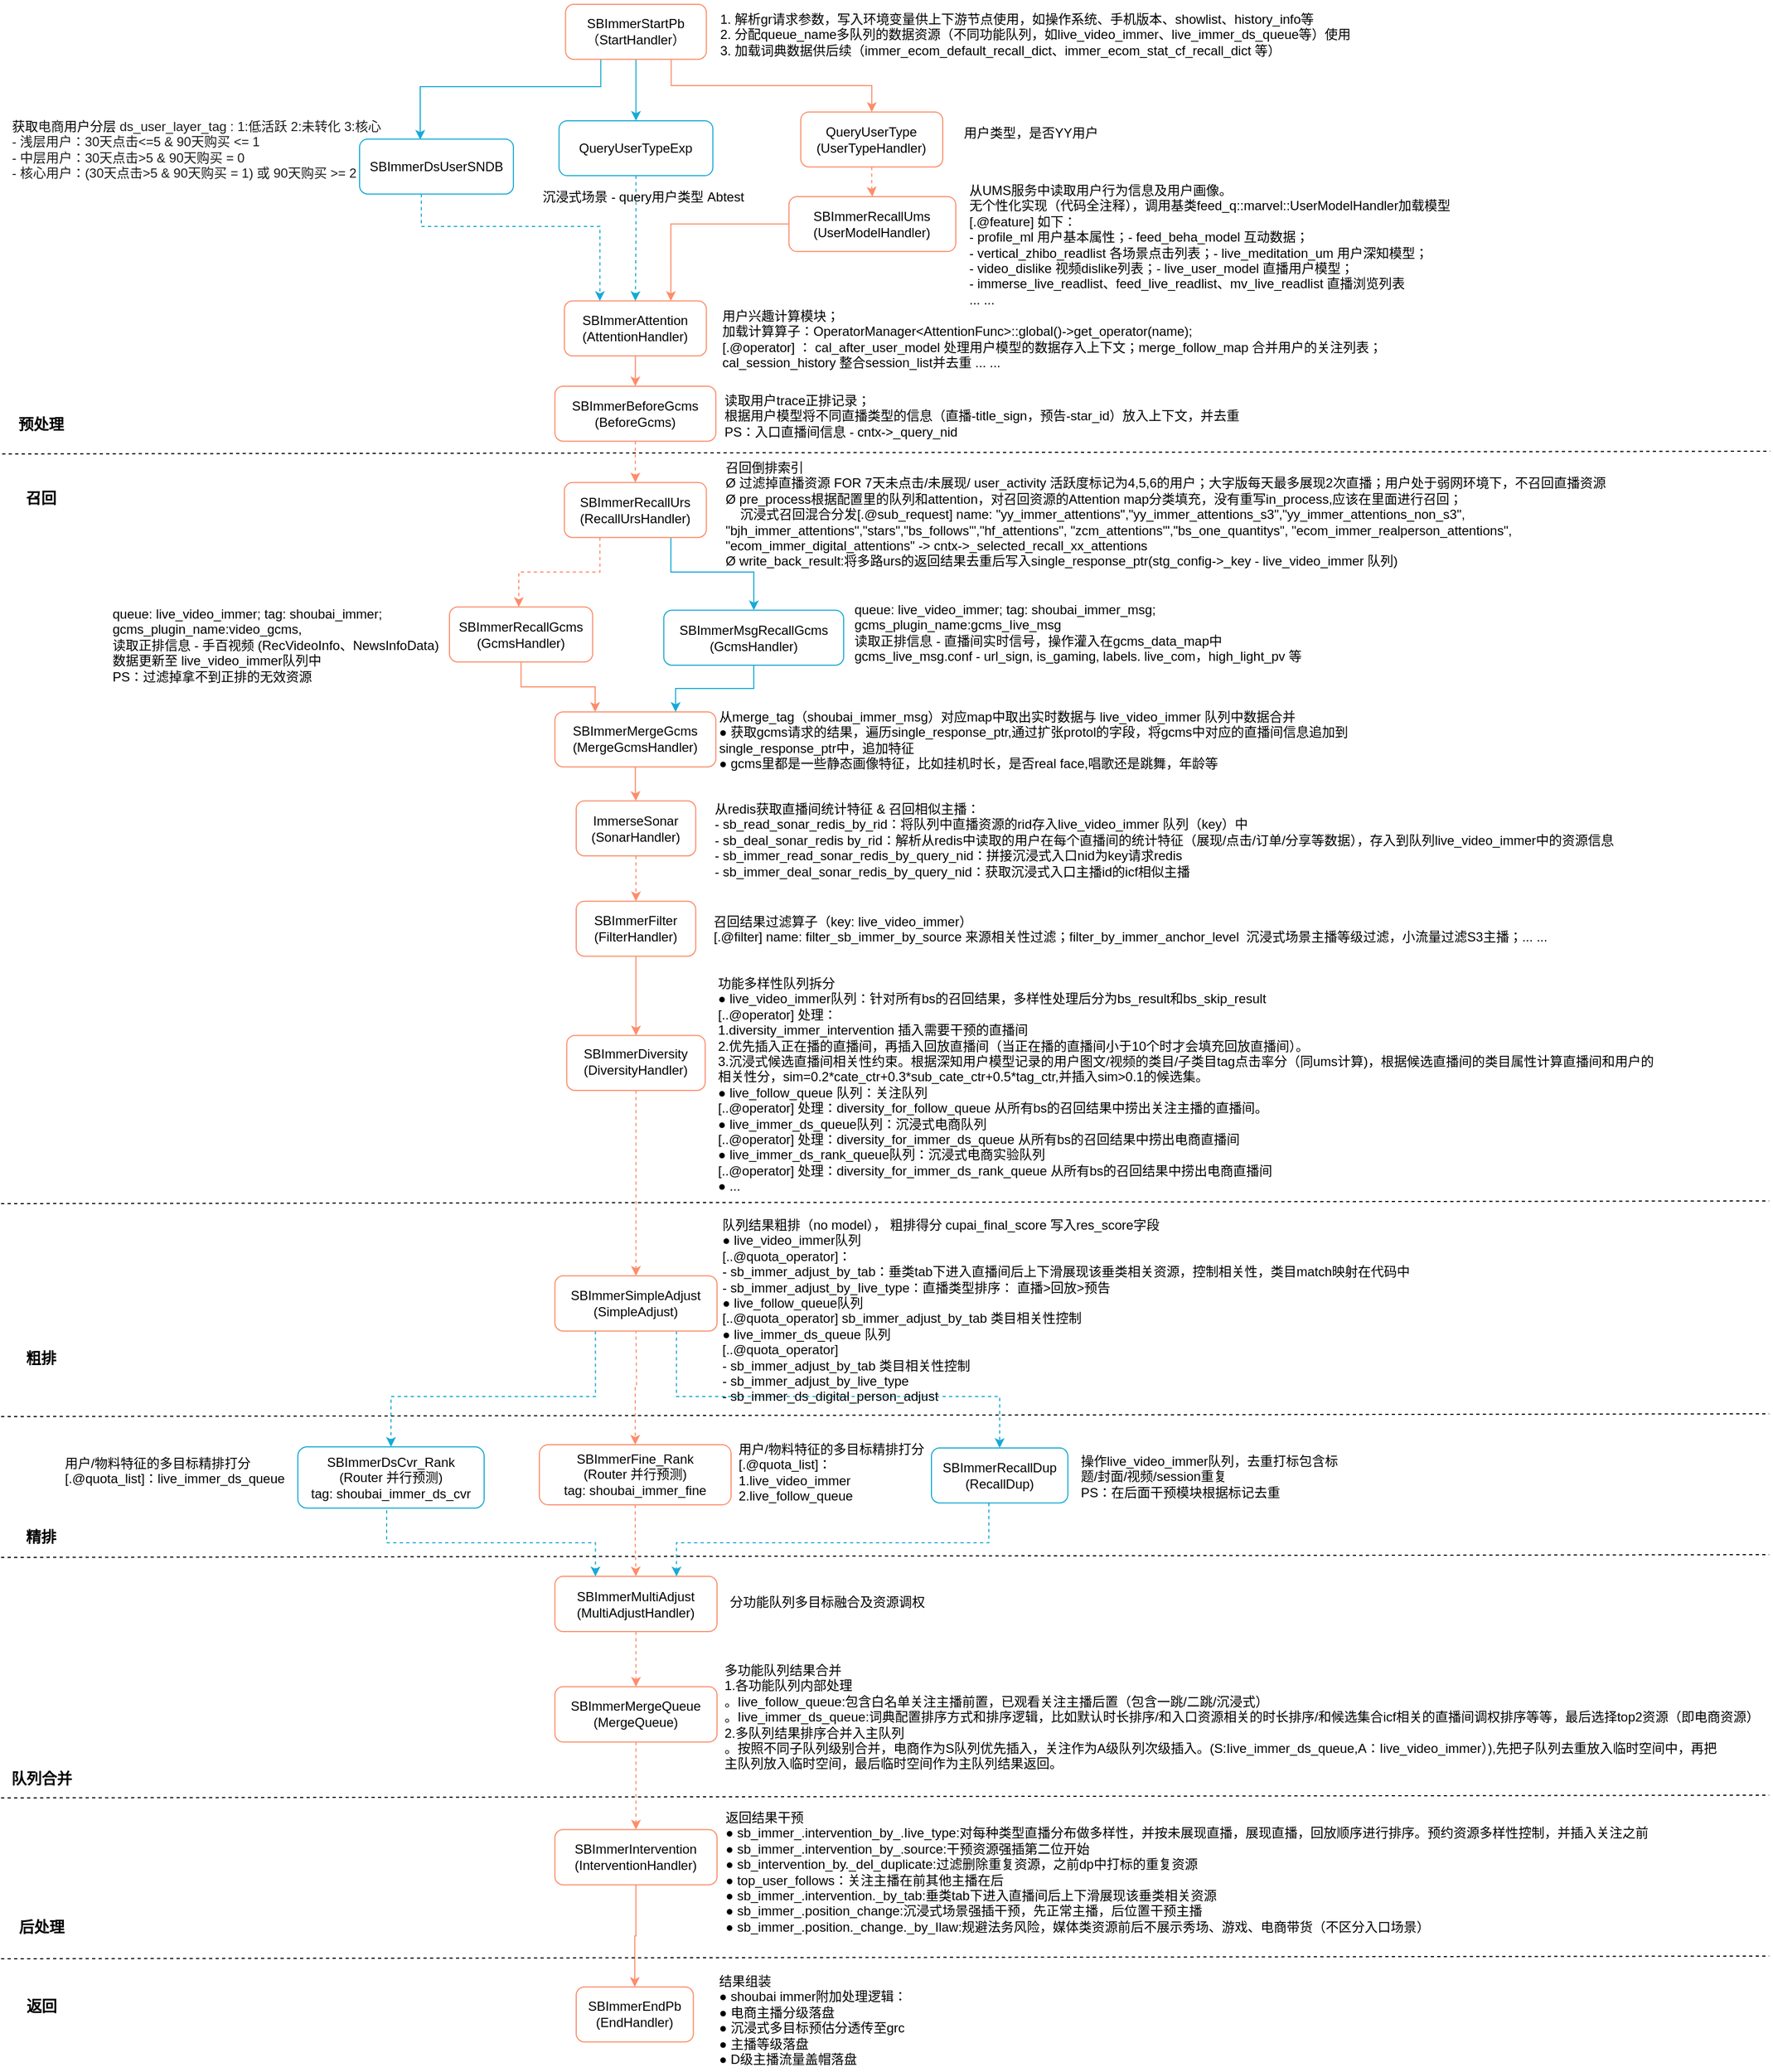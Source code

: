 <mxfile version="24.3.0" type="github">
  <diagram name="第 1 页" id="BZP7j4EBE2frMY6dUary">
    <mxGraphModel dx="1709" dy="2452" grid="1" gridSize="10" guides="1" tooltips="1" connect="1" arrows="1" fold="1" page="1" pageScale="1" pageWidth="827" pageHeight="1169" math="0" shadow="0">
      <root>
        <mxCell id="0" />
        <mxCell id="1" parent="0" />
        <mxCell id="S-GF0X4kSmyvK1DAIHs_-2" value="" style="endArrow=none;dashed=1;html=1;rounded=0;entryX=0.983;entryY=-0.01;entryDx=0;entryDy=0;entryPerimeter=0;" parent="1" edge="1">
          <mxGeometry width="50" height="50" relative="1" as="geometry">
            <mxPoint x="-826" y="-540" as="sourcePoint" />
            <mxPoint x="806.357" y="-542.5" as="targetPoint" />
          </mxGeometry>
        </mxCell>
        <mxCell id="CTMLsmFPayaTSugQ_vrA-52" value="1. 解析gr请求参数，写入环境变量供上下游节点使用，如操作系统、手机版本、showlist、history_info等&#xa;2. 分配queue_name多队列的数据资源（不同功能队列，如live_video_immer、live_immer_ds_queue等）使用&#xa;3. 加载词典数据供后续（immer_ecom_default_recall_dict、immer_ecom_stat_cf_recall_dict 等）" style="text;whiteSpace=wrap;verticalAlign=middle;" parent="1" vertex="1">
          <mxGeometry x="-165" y="-959" width="675" height="64" as="geometry" />
        </mxCell>
        <mxCell id="CTMLsmFPayaTSugQ_vrA-54" value="用户类型，是否YY用户" style="text;whiteSpace=wrap;" parent="1" vertex="1">
          <mxGeometry x="60" y="-850.28" width="160" height="40" as="geometry" />
        </mxCell>
        <mxCell id="CTMLsmFPayaTSugQ_vrA-55" value="从UMS服务中读取用户行为信息及用户画像。&#xa;无个性化实现（代码全注释），调用基类feed_q::marvel::UserModelHandler加载模型&#xa;[.@feature] 如下：&#xa;- profile_ml 用户基本属性；- feed_beha_model 互动数据；&#xa;- vertical_zhibo_readlist 各场景点击列表；- live_meditation_um 用户深知模型；&#xa;- video_dislike 视频dislike列表；- live_user_model 直播用户模型；&#xa;- immerse_live_readlist、feed_live_readlist、mv_live_readlist 直播浏览列表&#xa;... ..." style="text;whiteSpace=wrap;" parent="1" vertex="1">
          <mxGeometry x="65" y="-796.83" width="462" height="70" as="geometry" />
        </mxCell>
        <mxCell id="CTMLsmFPayaTSugQ_vrA-57" value="用户兴趣计算模块；&#xa;加载计算算子：OperatorManager&lt;AttentionFunc&gt;::global()-&gt;get_operator(name);&#xa;[.@operator] ： cal_after_user_model 处理用户模型的数据存入上下文；merge_follow_map 合并用户的关注列表； &#xa;cal_session_history 整合session_list并去重 ... ...&#xa;" style="text;whiteSpace=wrap;" parent="1" vertex="1">
          <mxGeometry x="-163" y="-681.21" width="671" height="40" as="geometry" />
        </mxCell>
        <mxCell id="CTMLsmFPayaTSugQ_vrA-58" value="读取用户trace正排记录；&#xa;根据用户模型将不同直播类型的信息（直播-title_sign，预告-star_id）放入上下文，并去重&#xa;PS：入口直播间信息 - cntx-&gt;_query_nid" style="text;whiteSpace=wrap;" parent="1" vertex="1">
          <mxGeometry x="-161" y="-603" width="531" height="40" as="geometry" />
        </mxCell>
        <mxCell id="CTMLsmFPayaTSugQ_vrA-59" value="召回倒排索引&#xa;Ø 过滤掉直播资源 FOR 7天未点击/未展现/ user_activity 活跃度标记为4,5,6的用户；大字版每天最多展现2次直播；用户处于弱网环境下，不召回直播资源&#xa;Ø pre_process根据配置里的队列和attention，对召回资源的Attention map分类填充，没有重写in_process,应该在里面进行召回；&#xa;    沉浸式召回混合分发[.@sub_request] name: &quot;yy_immer_attentions&quot;,&quot;yy_immer_attentions_s3&quot;,&quot;yy_immer_attentions_non_s3&quot;,&#xa;&quot;bjh_immer_attentions&quot;,&quot;stars&quot;,&quot;bs_follows&#39;&quot;,&quot;hf_attentions&quot;, &quot;zcm_attentions&#39;&quot;,&quot;bs_one_quantitys&quot;, &quot;ecom_immer_realperson_attentions&quot;, &#xa;&quot;ecom_immer_digital_attentions&quot; -&gt; cntx-&gt;_selected_recall_xx_attentions&#xa;Ø write_back_result:将多路urs的返回结果去重后写入single_response_ptr(stg_config-&gt;_key - live_video_immer 队列)" style="text;whiteSpace=wrap;" parent="1" vertex="1">
          <mxGeometry x="-160" y="-541" width="830" height="150" as="geometry" />
        </mxCell>
        <mxCell id="CTMLsmFPayaTSugQ_vrA-6" style="edgeStyle=orthogonalEdgeStyle;rounded=0;orthogonalLoop=1;jettySize=auto;html=1;exitX=0.75;exitY=1;exitDx=0;exitDy=0;entryX=0.5;entryY=0;entryDx=0;entryDy=0;strokeColor=#FC8D6A;endArrow=classic;endFill=1;" parent="1" source="CTMLsmFPayaTSugQ_vrA-2" target="CTMLsmFPayaTSugQ_vrA-3" edge="1">
          <mxGeometry relative="1" as="geometry" />
        </mxCell>
        <mxCell id="1q_19juKDQYcNWKgW3-u-2" style="edgeStyle=orthogonalEdgeStyle;rounded=0;orthogonalLoop=1;jettySize=auto;html=1;exitX=0.25;exitY=1;exitDx=0;exitDy=0;strokeColor=#17AAD5;" parent="1" source="CTMLsmFPayaTSugQ_vrA-2" edge="1">
          <mxGeometry relative="1" as="geometry">
            <mxPoint x="-440" y="-830" as="targetPoint" />
            <Array as="points">
              <mxPoint x="-273" y="-879" />
              <mxPoint x="-440" y="-879" />
              <mxPoint x="-440" y="-831" />
            </Array>
          </mxGeometry>
        </mxCell>
        <mxCell id="1q_19juKDQYcNWKgW3-u-3" style="edgeStyle=orthogonalEdgeStyle;rounded=0;orthogonalLoop=1;jettySize=auto;html=1;strokeColor=#17AAD5;" parent="1" source="CTMLsmFPayaTSugQ_vrA-2" target="CTMLsmFPayaTSugQ_vrA-22" edge="1">
          <mxGeometry relative="1" as="geometry" />
        </mxCell>
        <mxCell id="CTMLsmFPayaTSugQ_vrA-2" value="&lt;font style=&quot;font-size: 12px;&quot;&gt;SBImmerStartPb&lt;/font&gt;&lt;div style=&quot;&quot;&gt;&lt;font style=&quot;font-size: 12px;&quot;&gt;（StartHandler）&lt;/font&gt;&lt;br&gt;&lt;/div&gt;" style="rounded=1;whiteSpace=wrap;html=1;strokeColor=#FC8D6A;" parent="1" vertex="1">
          <mxGeometry x="-305.822" y="-955" width="130.014" height="50.723" as="geometry" />
        </mxCell>
        <mxCell id="CTMLsmFPayaTSugQ_vrA-27" value="" style="edgeStyle=orthogonalEdgeStyle;rounded=0;orthogonalLoop=1;jettySize=auto;html=1;dashed=1;endArrow=classic;endFill=1;strokeColor=#FC8D6A;" parent="1" source="CTMLsmFPayaTSugQ_vrA-3" target="CTMLsmFPayaTSugQ_vrA-4" edge="1">
          <mxGeometry relative="1" as="geometry" />
        </mxCell>
        <mxCell id="CTMLsmFPayaTSugQ_vrA-3" value="QueryUserType&lt;div&gt;(UserTypeHandler)&lt;br&gt;&lt;/div&gt;" style="rounded=1;whiteSpace=wrap;html=1;strokeColor=#FC8D6A;" parent="1" vertex="1">
          <mxGeometry x="-88.659" y="-855.646" width="131.106" height="50.723" as="geometry" />
        </mxCell>
        <mxCell id="CTMLsmFPayaTSugQ_vrA-28" style="edgeStyle=orthogonalEdgeStyle;rounded=0;orthogonalLoop=1;jettySize=auto;html=1;entryX=0.75;entryY=0;entryDx=0;entryDy=0;endArrow=classic;endFill=1;strokeColor=#FC8D6A;" parent="1" source="CTMLsmFPayaTSugQ_vrA-4" target="CTMLsmFPayaTSugQ_vrA-7" edge="1">
          <mxGeometry relative="1" as="geometry" />
        </mxCell>
        <mxCell id="CTMLsmFPayaTSugQ_vrA-4" value="SBImmerRecallUms&lt;div&gt;(UserModelHandler)&lt;br&gt;&lt;/div&gt;" style="rounded=1;whiteSpace=wrap;html=1;strokeColor=#FC8D6A;" parent="1" vertex="1">
          <mxGeometry x="-99.585" y="-777.557" width="154.05" height="50.723" as="geometry" />
        </mxCell>
        <mxCell id="CTMLsmFPayaTSugQ_vrA-30" value="" style="edgeStyle=orthogonalEdgeStyle;rounded=0;orthogonalLoop=1;jettySize=auto;html=1;strokeColor=#FC8D6A;" parent="1" source="CTMLsmFPayaTSugQ_vrA-7" target="CTMLsmFPayaTSugQ_vrA-8" edge="1">
          <mxGeometry relative="1" as="geometry" />
        </mxCell>
        <mxCell id="CTMLsmFPayaTSugQ_vrA-7" value="SBImmerAttention&lt;div&gt;(AttentionHandler)&lt;br&gt;&lt;/div&gt;" style="rounded=1;whiteSpace=wrap;html=1;strokeColor=#FC8D6A;" parent="1" vertex="1">
          <mxGeometry x="-306.914" y="-681.214" width="131.106" height="50.723" as="geometry" />
        </mxCell>
        <mxCell id="CTMLsmFPayaTSugQ_vrA-31" style="edgeStyle=orthogonalEdgeStyle;rounded=0;orthogonalLoop=1;jettySize=auto;html=1;entryX=0.5;entryY=0;entryDx=0;entryDy=0;strokeColor=#FC8D6A;dashed=1;" parent="1" source="CTMLsmFPayaTSugQ_vrA-8" target="CTMLsmFPayaTSugQ_vrA-9" edge="1">
          <mxGeometry relative="1" as="geometry" />
        </mxCell>
        <mxCell id="CTMLsmFPayaTSugQ_vrA-8" value="SBImmerBeforeGcms&lt;div&gt;(BeforeGcms)&lt;br&gt;&lt;/div&gt;" style="rounded=1;whiteSpace=wrap;html=1;strokeColor=#FC8D6A;" parent="1" vertex="1">
          <mxGeometry x="-315.655" y="-602.483" width="148.587" height="50.723" as="geometry" />
        </mxCell>
        <mxCell id="CTMLsmFPayaTSugQ_vrA-32" style="edgeStyle=orthogonalEdgeStyle;rounded=0;orthogonalLoop=1;jettySize=auto;html=1;exitX=0.25;exitY=1;exitDx=0;exitDy=0;strokeColor=#FC8D6A;dashed=1;" parent="1" source="CTMLsmFPayaTSugQ_vrA-9" target="CTMLsmFPayaTSugQ_vrA-10" edge="1">
          <mxGeometry relative="1" as="geometry">
            <Array as="points">
              <mxPoint x="-274" y="-431" />
              <mxPoint x="-349" y="-431" />
            </Array>
          </mxGeometry>
        </mxCell>
        <mxCell id="CTMLsmFPayaTSugQ_vrA-33" style="edgeStyle=orthogonalEdgeStyle;rounded=0;orthogonalLoop=1;jettySize=auto;html=1;exitX=0.75;exitY=1;exitDx=0;exitDy=0;strokeColor=#17AAD5;" parent="1" source="CTMLsmFPayaTSugQ_vrA-9" target="CTMLsmFPayaTSugQ_vrA-23" edge="1">
          <mxGeometry relative="1" as="geometry">
            <Array as="points">
              <mxPoint x="-209" y="-431" />
              <mxPoint x="-132" y="-431" />
            </Array>
          </mxGeometry>
        </mxCell>
        <mxCell id="CTMLsmFPayaTSugQ_vrA-34" style="edgeStyle=orthogonalEdgeStyle;rounded=0;orthogonalLoop=1;jettySize=auto;html=1;entryX=0.25;entryY=0;entryDx=0;entryDy=0;strokeColor=#FC8D6A;" parent="1" source="CTMLsmFPayaTSugQ_vrA-10" target="CTMLsmFPayaTSugQ_vrA-11" edge="1">
          <mxGeometry relative="1" as="geometry" />
        </mxCell>
        <mxCell id="CTMLsmFPayaTSugQ_vrA-9" value="SBImmerRecallUrs&lt;div&gt;(RecallUrsHandler)&lt;br&gt;&lt;/div&gt;" style="rounded=1;whiteSpace=wrap;html=1;strokeColor=#FC8D6A;" parent="1" vertex="1">
          <mxGeometry x="-306.914" y="-513.649" width="131.106" height="50.723" as="geometry" />
        </mxCell>
        <mxCell id="CTMLsmFPayaTSugQ_vrA-10" value="SBImmerRecallGcms&lt;div&gt;(GcmsHandler)&lt;br&gt;&lt;/div&gt;" style="rounded=1;whiteSpace=wrap;html=1;strokeColor=#FC8D6A;" parent="1" vertex="1">
          <mxGeometry x="-413.003" y="-398.755" width="132.199" height="50.723" as="geometry" />
        </mxCell>
        <mxCell id="CTMLsmFPayaTSugQ_vrA-36" value="" style="edgeStyle=orthogonalEdgeStyle;rounded=0;orthogonalLoop=1;jettySize=auto;html=1;strokeColor=#FC8D6A;" parent="1" source="CTMLsmFPayaTSugQ_vrA-11" target="CTMLsmFPayaTSugQ_vrA-12" edge="1">
          <mxGeometry relative="1" as="geometry" />
        </mxCell>
        <mxCell id="CTMLsmFPayaTSugQ_vrA-11" value="SBImmerMergeGcms&lt;div&gt;(MergeGcmsHandler)&lt;br&gt;&lt;/div&gt;" style="rounded=1;whiteSpace=wrap;html=1;strokeColor=#FC8D6A;" parent="1" vertex="1">
          <mxGeometry x="-315.655" y="-301.881" width="148.587" height="50.723" as="geometry" />
        </mxCell>
        <mxCell id="CTMLsmFPayaTSugQ_vrA-38" value="" style="edgeStyle=orthogonalEdgeStyle;rounded=0;orthogonalLoop=1;jettySize=auto;html=1;strokeColor=#FC8D6A;dashed=1;" parent="1" source="CTMLsmFPayaTSugQ_vrA-12" target="CTMLsmFPayaTSugQ_vrA-13" edge="1">
          <mxGeometry relative="1" as="geometry" />
        </mxCell>
        <mxCell id="CTMLsmFPayaTSugQ_vrA-12" value="ImmerseSonar&lt;div&gt;(SonarHandler)&lt;/div&gt;" style="rounded=1;whiteSpace=wrap;html=1;strokeColor=#FC8D6A;" parent="1" vertex="1">
          <mxGeometry x="-295.989" y="-219.71" width="110.348" height="50.723" as="geometry" />
        </mxCell>
        <mxCell id="CTMLsmFPayaTSugQ_vrA-39" style="edgeStyle=orthogonalEdgeStyle;rounded=0;orthogonalLoop=1;jettySize=auto;html=1;strokeColor=#FC8D6A;" parent="1" source="CTMLsmFPayaTSugQ_vrA-13" target="CTMLsmFPayaTSugQ_vrA-14" edge="1">
          <mxGeometry relative="1" as="geometry" />
        </mxCell>
        <mxCell id="CTMLsmFPayaTSugQ_vrA-13" value="SBImmerFilter&lt;div&gt;(FilterHandler)&lt;br&gt;&lt;/div&gt;" style="rounded=1;whiteSpace=wrap;html=1;strokeColor=#FC8D6A;" parent="1" vertex="1">
          <mxGeometry x="-295.989" y="-127.153" width="110.348" height="50.723" as="geometry" />
        </mxCell>
        <mxCell id="CTMLsmFPayaTSugQ_vrA-40" value="" style="edgeStyle=orthogonalEdgeStyle;rounded=0;orthogonalLoop=1;jettySize=auto;html=1;strokeColor=#FC8D6A;dashed=1;" parent="1" source="CTMLsmFPayaTSugQ_vrA-14" target="CTMLsmFPayaTSugQ_vrA-15" edge="1">
          <mxGeometry relative="1" as="geometry" />
        </mxCell>
        <mxCell id="CTMLsmFPayaTSugQ_vrA-14" value="SBImmerDiversity&lt;div style=&quot;line-height: 140%;&quot;&gt;(DiversityHandler)&lt;br&gt;&lt;/div&gt;" style="rounded=1;whiteSpace=wrap;html=1;strokeColor=#FC8D6A;" parent="1" vertex="1">
          <mxGeometry x="-304.729" y="-3.278" width="127.828" height="50.723" as="geometry" />
        </mxCell>
        <mxCell id="CTMLsmFPayaTSugQ_vrA-41" style="edgeStyle=orthogonalEdgeStyle;rounded=0;orthogonalLoop=1;jettySize=auto;html=1;entryX=0.5;entryY=0;entryDx=0;entryDy=0;strokeColor=#FC8D6A;dashed=1;" parent="1" target="CTMLsmFPayaTSugQ_vrA-16" edge="1">
          <mxGeometry relative="1" as="geometry">
            <mxPoint x="-240.842" y="262.635" as="sourcePoint" />
          </mxGeometry>
        </mxCell>
        <mxCell id="CTMLsmFPayaTSugQ_vrA-47" style="edgeStyle=orthogonalEdgeStyle;rounded=0;orthogonalLoop=1;jettySize=auto;html=1;exitX=0.25;exitY=1;exitDx=0;exitDy=0;strokeColor=#17AAD5;dashed=1;entryX=0.5;entryY=0;entryDx=0;entryDy=0;" parent="1" source="CTMLsmFPayaTSugQ_vrA-15" target="CTMLsmFPayaTSugQ_vrA-24" edge="1">
          <mxGeometry relative="1" as="geometry">
            <mxPoint x="-421" y="359" as="targetPoint" />
            <Array as="points">
              <mxPoint x="-278" y="330" />
              <mxPoint x="-467" y="330" />
            </Array>
          </mxGeometry>
        </mxCell>
        <mxCell id="CTMLsmFPayaTSugQ_vrA-43" style="edgeStyle=orthogonalEdgeStyle;rounded=0;orthogonalLoop=1;jettySize=auto;html=1;dashed=1;strokeColor=#FC8D6A;" parent="1" source="CTMLsmFPayaTSugQ_vrA-16" target="CTMLsmFPayaTSugQ_vrA-17" edge="1">
          <mxGeometry relative="1" as="geometry" />
        </mxCell>
        <mxCell id="CTMLsmFPayaTSugQ_vrA-48" style="edgeStyle=orthogonalEdgeStyle;rounded=0;orthogonalLoop=1;jettySize=auto;html=1;exitX=0.75;exitY=1;exitDx=0;exitDy=0;strokeColor=#17AAD5;dashed=1;entryX=0.5;entryY=0;entryDx=0;entryDy=0;" parent="1" source="CTMLsmFPayaTSugQ_vrA-15" target="CTMLsmFPayaTSugQ_vrA-25" edge="1">
          <mxGeometry relative="1" as="geometry">
            <Array as="points">
              <mxPoint x="-203" y="330" />
              <mxPoint x="95" y="330" />
            </Array>
          </mxGeometry>
        </mxCell>
        <mxCell id="CTMLsmFPayaTSugQ_vrA-16" value="SBImmerFine_Rank&lt;div&gt;(Router 并行预测)&lt;br&gt;&lt;/div&gt;&lt;div&gt;tag:&amp;nbsp;shoubai_immer_fine&lt;/div&gt;" style="rounded=1;whiteSpace=wrap;html=1;strokeColor=#FC8D6A;" parent="1" vertex="1">
          <mxGeometry x="-330" y="374.49" width="177" height="55.51" as="geometry" />
        </mxCell>
        <mxCell id="CTMLsmFPayaTSugQ_vrA-44" style="edgeStyle=orthogonalEdgeStyle;rounded=0;orthogonalLoop=1;jettySize=auto;html=1;strokeColor=#FC8D6A;dashed=1;" parent="1" source="CTMLsmFPayaTSugQ_vrA-17" target="CTMLsmFPayaTSugQ_vrA-18" edge="1">
          <mxGeometry relative="1" as="geometry" />
        </mxCell>
        <mxCell id="CTMLsmFPayaTSugQ_vrA-15" value="SBImmerSimpleAdjust&lt;div&gt;(SimpleAdjust)&lt;br&gt;&lt;/div&gt;" style="rounded=1;whiteSpace=wrap;html=1;strokeColor=#FC8D6A;" parent="1" vertex="1">
          <mxGeometry x="-315.655" y="218.616" width="149.679" height="51.019" as="geometry" />
        </mxCell>
        <mxCell id="CTMLsmFPayaTSugQ_vrA-17" value="SBImmerMultiAdjust&lt;div&gt;(MultiAdjustHandler)&lt;br&gt;&lt;/div&gt;" style="rounded=1;whiteSpace=wrap;html=1;strokeColor=#FC8D6A;" parent="1" vertex="1">
          <mxGeometry x="-315.655" y="496.005" width="149.679" height="51.019" as="geometry" />
        </mxCell>
        <mxCell id="CTMLsmFPayaTSugQ_vrA-45" style="edgeStyle=orthogonalEdgeStyle;rounded=0;orthogonalLoop=1;jettySize=auto;html=1;entryX=0.5;entryY=0;entryDx=0;entryDy=0;dashed=1;strokeColor=#FC8D6A;" parent="1" source="CTMLsmFPayaTSugQ_vrA-18" target="CTMLsmFPayaTSugQ_vrA-19" edge="1">
          <mxGeometry relative="1" as="geometry" />
        </mxCell>
        <mxCell id="CTMLsmFPayaTSugQ_vrA-18" value="SBImmerMergeQueue&lt;div&gt;(MergeQueue)&lt;br&gt;&lt;/div&gt;" style="rounded=1;whiteSpace=wrap;html=1;strokeColor=#FC8D6A;" parent="1" vertex="1">
          <mxGeometry x="-315.655" y="597.879" width="149.679" height="51.019" as="geometry" />
        </mxCell>
        <mxCell id="CTMLsmFPayaTSugQ_vrA-46" style="edgeStyle=orthogonalEdgeStyle;rounded=0;orthogonalLoop=1;jettySize=auto;html=1;entryX=0.5;entryY=0;entryDx=0;entryDy=0;strokeColor=#FC8D6A;" parent="1" source="CTMLsmFPayaTSugQ_vrA-19" target="CTMLsmFPayaTSugQ_vrA-20" edge="1">
          <mxGeometry relative="1" as="geometry" />
        </mxCell>
        <mxCell id="CTMLsmFPayaTSugQ_vrA-19" value="SBImmerIntervention&lt;div&gt;(InterventionHandler)&lt;br&gt;&lt;/div&gt;" style="rounded=1;whiteSpace=wrap;html=1;strokeColor=#FC8D6A;" parent="1" vertex="1">
          <mxGeometry x="-315.655" y="729.753" width="149.679" height="51.019" as="geometry" />
        </mxCell>
        <mxCell id="CTMLsmFPayaTSugQ_vrA-20" value="SBImmerEndPb&lt;div&gt;(EndHandler)&lt;br&gt;&lt;/div&gt;" style="rounded=1;whiteSpace=wrap;html=1;strokeColor=#FC8D6A;" parent="1" vertex="1">
          <mxGeometry x="-295.986" y="874.997" width="108.163" height="50.723" as="geometry" />
        </mxCell>
        <mxCell id="CTMLsmFPayaTSugQ_vrA-29" style="edgeStyle=orthogonalEdgeStyle;rounded=0;orthogonalLoop=1;jettySize=auto;html=1;entryX=0.5;entryY=0;entryDx=0;entryDy=0;dashed=1;strokeColor=#17AAD5;" parent="1" source="CTMLsmFPayaTSugQ_vrA-22" target="CTMLsmFPayaTSugQ_vrA-7" edge="1">
          <mxGeometry relative="1" as="geometry" />
        </mxCell>
        <mxCell id="CTMLsmFPayaTSugQ_vrA-22" value="QueryUserTypeExp" style="rounded=1;whiteSpace=wrap;html=1;strokeColor=#17AAD5;" parent="1" vertex="1">
          <mxGeometry x="-311.83" y="-847.557" width="142.032" height="50.723" as="geometry" />
        </mxCell>
        <mxCell id="CTMLsmFPayaTSugQ_vrA-37" style="edgeStyle=orthogonalEdgeStyle;rounded=0;orthogonalLoop=1;jettySize=auto;html=1;entryX=0.75;entryY=0;entryDx=0;entryDy=0;strokeColor=#17AAD5;" parent="1" source="CTMLsmFPayaTSugQ_vrA-23" target="CTMLsmFPayaTSugQ_vrA-11" edge="1">
          <mxGeometry relative="1" as="geometry" />
        </mxCell>
        <mxCell id="CTMLsmFPayaTSugQ_vrA-23" value="SBImmerMsgRecallGcms&lt;div&gt;(GcmsHandler)&lt;br&gt;&lt;/div&gt;" style="rounded=1;whiteSpace=wrap;html=1;strokeColor=#17AAD5;" parent="1" vertex="1">
          <mxGeometry x="-215.14" y="-395.755" width="166.068" height="50.723" as="geometry" />
        </mxCell>
        <mxCell id="CTMLsmFPayaTSugQ_vrA-49" style="edgeStyle=orthogonalEdgeStyle;rounded=0;orthogonalLoop=1;jettySize=auto;html=1;entryX=0.25;entryY=0;entryDx=0;entryDy=0;strokeColor=#17AAD5;dashed=1;exitX=0.5;exitY=1;exitDx=0;exitDy=0;" parent="1" source="CTMLsmFPayaTSugQ_vrA-24" target="CTMLsmFPayaTSugQ_vrA-17" edge="1">
          <mxGeometry relative="1" as="geometry">
            <Array as="points">
              <mxPoint x="-471" y="465" />
              <mxPoint x="-278" y="465" />
            </Array>
          </mxGeometry>
        </mxCell>
        <mxCell id="CTMLsmFPayaTSugQ_vrA-24" value="SBImmerDsCvr_Rank&lt;div&gt;(Router&amp;nbsp;&lt;span style=&quot;background-color: initial;&quot;&gt;并行预测&lt;/span&gt;&lt;span style=&quot;background-color: initial;&quot;&gt;)&lt;/span&gt;&lt;/div&gt;&lt;div&gt;tag:&amp;nbsp;shoubai_immer_ds_cvr&lt;/div&gt;" style="rounded=1;whiteSpace=wrap;html=1;strokeColor=#17AAD5;" parent="1" vertex="1">
          <mxGeometry x="-553" y="376.49" width="172" height="56.51" as="geometry" />
        </mxCell>
        <mxCell id="CTMLsmFPayaTSugQ_vrA-51" style="edgeStyle=orthogonalEdgeStyle;rounded=0;orthogonalLoop=1;jettySize=auto;html=1;entryX=0.75;entryY=0;entryDx=0;entryDy=0;dashed=1;strokeColor=#17AAD5;" parent="1" source="CTMLsmFPayaTSugQ_vrA-25" target="CTMLsmFPayaTSugQ_vrA-17" edge="1">
          <mxGeometry relative="1" as="geometry">
            <Array as="points">
              <mxPoint x="85" y="465" />
              <mxPoint x="-203" y="465" />
            </Array>
          </mxGeometry>
        </mxCell>
        <mxCell id="CTMLsmFPayaTSugQ_vrA-25" value="SBImmerRecallDup&lt;div&gt;(RecallDup)&lt;br&gt;&lt;/div&gt;" style="rounded=1;whiteSpace=wrap;html=1;strokeColor=#17AAD5;" parent="1" vertex="1">
          <mxGeometry x="32" y="377.49" width="125.95" height="50.72" as="geometry" />
        </mxCell>
        <mxCell id="CTMLsmFPayaTSugQ_vrA-60" value="queue: live_video_immer; tag: shoubai_immer_msg; &#xa;gcms_plugin_name:gcms_Iive_msg&#xa;读取正排信息 - 直播间实时信号，操作灌入在gcms_data_map中&#xa;gcms_live_msg.conf - url_sign, is_gaming, labels. live_com，high_light_pv 等" style="text;whiteSpace=wrap;fontStyle=0" parent="1" vertex="1">
          <mxGeometry x="-41" y="-410.03" width="451" height="80.03" as="geometry" />
        </mxCell>
        <mxCell id="CTMLsmFPayaTSugQ_vrA-61" value="queue: live_video_immer; tag: shoubai_immer; &#xa;gcms_plugin_name:video_gcms,&#xa;读取正排信息 - 手百视频 (RecVideoInfo、NewsInfoData)&#xa;数据更新至 live_video_immer队列中&#xa;PS：过滤掉拿不到正排的无效资源&#xa;" style="text;whiteSpace=wrap;spacing=6;" parent="1" vertex="1">
          <mxGeometry x="-730" y="-410.03" width="360" height="80.03" as="geometry" />
        </mxCell>
        <UserObject label="从merge_tag（shoubai_immer_msg）对应map中取出实时数据与 live_video_immer 队列中数据合并&#xa;● 获取gcms请求的结果，遍历single_response_ptr,通过扩张protol的字段，将gcms中对应的直播间信息追加到single_response_ptr中，追加特征&#xa;● gcms里都是一些静态画像特征，比如挂机时长，是否real face,唱歌还是跳舞，年龄等" link="获取新gcms请求的结果，遍历single_response._ptr=cntx&#xa;&gt;get_single_.res(key),通过扩张protol的字段，将gcms中对应的直播间信息追&#xa;加到single_response_ptr中，追加特征&#xa;●&#xa;gcms里都是一些静态画像特征，比如挂机时长，是否real face,唱歌还是跳&#xa;舞，年龄等" id="CTMLsmFPayaTSugQ_vrA-62">
          <mxCell style="text;whiteSpace=wrap;" parent="1" vertex="1">
            <mxGeometry x="-166" y="-311" width="586" height="60" as="geometry" />
          </mxCell>
        </UserObject>
        <mxCell id="CTMLsmFPayaTSugQ_vrA-64" value="从redis获取直播间统计特征 &amp; 召回相似主播：&#xa;- sb_read_sonar_redis_by_rid：将队列中直播资源的rid存入live_video_immer 队列（key）中&#xa;- sb_deal_sonar_redis by_rid：解析从redis中读取的用户在每个直播间的统计特征（展现/点击/订单/分享等数据），存入到队列live_video_immer中的资源信息&#xa;- sb_immer_read_sonar_redis_by_query_nid：拼接沉浸式入口nid为key请求redis&#xa;- sb_immer_deal_sonar_redis_by_query_nid：获取沉浸式入口主播id的icf相似主播" style="text;whiteSpace=wrap;" parent="1" vertex="1">
          <mxGeometry x="-169.8" y="-226.43" width="899.8" height="110" as="geometry" />
        </mxCell>
        <mxCell id="CTMLsmFPayaTSugQ_vrA-65" value="召回结果过滤算子（key: live_video_immer）&#xa;[.@filter] name: filter_sb_immer_by_source 来源相关性过滤；filter_by_immer_anchor_level  沉浸式场景主播等级过滤，小流量过滤S3主播；... ...&#xa;" style="text;whiteSpace=wrap;" parent="1" vertex="1">
          <mxGeometry x="-171" y="-122.43" width="811" height="40" as="geometry" />
        </mxCell>
        <mxCell id="CTMLsmFPayaTSugQ_vrA-66" value="功能多样性队列拆分&#xa;● live_video_immer队列：针对所有bs的召回结果，多样性处理后分为bs_result和bs_skip_result&#xa;[..@operator] 处理：&#xa;1.diversity_immer_intervention 插入需要干预的直播间&#xa;2.优先插入正在播的直播间，再插入回放直播间（当正在播的直播间小于10个时才会填充回放直播间）。&#xa;3.沉浸式候选直播间相关性约束。根据深知用户模型记录的用户图文/视频的类目/子类目tag点击率分（同ums计算)，根据候选直播间的类目属性计算直播间和用户的相关性分，sim=0.2*cate_ctr+0.3*sub_cate_ctr+0.5*tag_ctr,并插入sim&gt;0.1的候选集。&#xa;● live_follow_queue 队列：关注队列&#xa;[..@operator] 处理：diversity_for_follow_queue 从所有bs的召回结果中捞出关注主播的直播间。&#xa;● live_immer_ds_queue队列：沉浸式电商队列&#xa;[..@operator] 处理：diversity_for_immer_ds_queue 从所有bs的召回结果中捞出电商直播间&#xa;● live_immer_ds_rank_queue队列：沉浸式电商实验队列&#xa;[..@operator] 处理：diversity_for_immer_ds_rank_queue 从所有bs的召回结果中捞出电商直播间&#xa;● ...&#xa;" style="text;whiteSpace=wrap;" parent="1" vertex="1">
          <mxGeometry x="-167.07" y="-65.43" width="877.07" height="225.43" as="geometry" />
        </mxCell>
        <UserObject label="队列结果粗排（no model）， 粗排得分 cupai_final_score 写入res_score字段&#xa;● live_video_immer队列 &#xa;[..@quota_operator]：&#xa;- sb_immer_adjust_by_tab：垂类tab下进入直播间后上下滑展现该垂类相关资源，控制相关性，类目match映射在代码中&#xa;- sb_immer_adjust_by_Iive_type：直播类型排序： 直播&gt;回放&gt;预告&#xa;● live_follow_queue队列 &#xa;[..@quota_operator] sb_immer_adjust_by_tab 类目相关性控制&#xa;● live_immer_ds_queue 队列&#xa;[..@quota_operator]&#xa;- sb_immer_adjust_by_tab 类目相关性控制&#xa;- sb_immer_adjust_by_live_type &#xa;- sb_immer_ds_digital_person_adjust&#xa;&#xa;&#xa;" link="队列结果预调整&#xa;live_video._immer队列进行下述算子：&#xa;sb_immer_.adjust_by_.tab：垂类tab下进入直播间后上下滑展现该垂类相关资源，控制相关性，类目match映射在代码中&#xa;sb_immer_.adjust_by_Iive_type:沉浸式置顶直播，排序方式为直播&gt;回放&gt;预告" id="CTMLsmFPayaTSugQ_vrA-67">
          <mxCell style="text;whiteSpace=wrap;" parent="1" vertex="1">
            <mxGeometry x="-163" y="157.62" width="663" height="152.38" as="geometry" />
          </mxCell>
        </UserObject>
        <mxCell id="CTMLsmFPayaTSugQ_vrA-68" value="用户/物料特征的多目标精排打分&#xa;[.@quota_list]：live_immer_ds_queue&#xa;" style="text;whiteSpace=wrap;" parent="1" vertex="1">
          <mxGeometry x="-770" y="378.21" width="240" height="50" as="geometry" />
        </mxCell>
        <mxCell id="CTMLsmFPayaTSugQ_vrA-69" value="用户/物料特征的多目标精排打分&#xa;[.@quota_list]：&#xa;1.live_video_immer&#xa;2.live_follow_queue&#xa;" style="text;whiteSpace=wrap;fontStyle=0" parent="1" vertex="1">
          <mxGeometry x="-148" y="365" width="188" height="80" as="geometry" />
        </mxCell>
        <mxCell id="CTMLsmFPayaTSugQ_vrA-70" value="操作live_video_immer队列，去重打标包含标题/封面/视频/session重复&#xa;PS：在后面干预模块根据标记去重" style="text;whiteSpace=wrap;spacing=6;" parent="1" vertex="1">
          <mxGeometry x="164" y="372" width="260" height="50" as="geometry" />
        </mxCell>
        <mxCell id="CTMLsmFPayaTSugQ_vrA-71" value="分功能队列多目标融合及资源调权" style="text;whiteSpace=wrap;" parent="1" vertex="1">
          <mxGeometry x="-156" y="506.02" width="210" height="40" as="geometry" />
        </mxCell>
        <mxCell id="CTMLsmFPayaTSugQ_vrA-72" value="多功能队列结果合并&#xa;1.各功能队列内部处理&#xa;。Iive_follow_queue:包含白名单关注主播前置，已观看关注主播后置（包含一跳/二跳/沉浸式）&#xa;。Iive_immer_ds_queue:词典配置排序方式和排序逻辑，比如默认时长排序/和入口资源相关的时长排序/和候选集合icf相关的直播间调权排序等等，最后选择top2资源（即电商资源）&#xa;2.多队列结果排序合并入主队列&#xa;。按照不同子队列级别合并，电商作为S队列优先插入，关注作为A级队列次级插入。(S:Iive_immer_ds_queue,A：Iive_video_immer）),先把子队列去重放入临时空间中，再把&#xa;主队列放入临时空间，最后临时空间作为主队列结果返回。" style="text;whiteSpace=wrap;" parent="1" vertex="1">
          <mxGeometry x="-161" y="569" width="961" height="129" as="geometry" />
        </mxCell>
        <UserObject label="返回结果干预&#xa;● sb_immer_.intervention_by_.Iive_type:对每种类型直播分布做多样性，并按未展现直播，展现直播，回放顺序进行排序。预约资源多样性控制，并插入关注之前&#xa;● sb_immer_.intervention_by_.source:干预资源强插第二位开始&#xa;● sb_intervention_by._del_duplicate:过滤删除重复资源，之前dp中打标的重复资源&#xa;● top_user_follows：关注主播在前其他主播在后&#xa;● sb_immer_.intervention._by_tab:垂类tab下进入直播间后上下滑展现该垂类相关资源&#xa;● sb_immer_.position_change:沉浸式场景强插干预，先正常主播，后位置干预主播&#xa;● sb_immer_.position._change._by_Ilaw:规避法务风险，媒体类资源前后不展示秀场、游戏、电商带货（不区分入口场景）" link="返回结果干预&#xa;sb_immer_.intervention_by_.Iive_type:对每种类型直播分布做多样性，并按未展现直播，展现直播，回放顺序进行排序。预约资源多样性控制，并插入关注之前&#xa;sb_immer_.intervention_by_.source:干预资源强插第二位开始&#xa;●&#xa;sb_intervention_by._del_duplicate:过滤删除重复资源，之前dp中打标的重复资源&#xa;●&#xa;top_user_follows：关注主播在前其他主播在后&#xa;●&#xa;sb_immer_.intervention._by_tab:垂类tab下进入直播间后上下滑展现该垂类相关资源&#xa;●&#xa;sb_immer_.position_change:沉浸式场景强插干预，先正常主播，后位置干预主播&#xa;sb_immer_.position._change._by_Ilaw:规避法务风险，媒体类资源前后不展示秀场、游戏、电商带货（不区分入口场景）" id="CTMLsmFPayaTSugQ_vrA-73">
          <mxCell style="text;whiteSpace=wrap;" parent="1" vertex="1">
            <mxGeometry x="-160" y="705" width="880" height="130" as="geometry" />
          </mxCell>
        </UserObject>
        <mxCell id="CTMLsmFPayaTSugQ_vrA-74" value="结果组装&#xa;● shoubai immer附加处理逻辑：&#xa;● 电商主播分级落盘&#xa;● 沉浸式多目标预估分透传至grc&#xa;● 主播等级落盘&#xa;● D级主播流量盖帽落盘" style="text;whiteSpace=wrap;" parent="1" vertex="1">
          <mxGeometry x="-165.98" y="856" width="200" height="96.37" as="geometry" />
        </mxCell>
        <mxCell id="1q_19juKDQYcNWKgW3-u-4" style="edgeStyle=orthogonalEdgeStyle;rounded=0;orthogonalLoop=1;jettySize=auto;html=1;entryX=0.25;entryY=0;entryDx=0;entryDy=0;strokeColor=#17AAD5;dashed=1;" parent="1" source="1q_19juKDQYcNWKgW3-u-1" target="CTMLsmFPayaTSugQ_vrA-7" edge="1">
          <mxGeometry relative="1" as="geometry">
            <Array as="points">
              <mxPoint x="-439" y="-750" />
              <mxPoint x="-274" y="-750" />
            </Array>
          </mxGeometry>
        </mxCell>
        <mxCell id="1q_19juKDQYcNWKgW3-u-1" value="SBImmerDsUserSNDB" style="rounded=1;whiteSpace=wrap;html=1;strokeColor=#17AAD5;" parent="1" vertex="1">
          <mxGeometry x="-496.0" y="-830.647" width="142.032" height="50.723" as="geometry" />
        </mxCell>
        <mxCell id="1q_19juKDQYcNWKgW3-u-5" value="&lt;div data-morpho-block-id=&quot;docyg-244403e9-b055-11ee-b7bd-ffd951228c3b&quot; data-slate-node=&quot;element&quot; style=&quot;text-align: left; padding-left: 0px;&quot; data-morpho-type=&quot;paragraph&quot; class=&quot;mp-paragraph-wrapper&quot;&gt;获取&lt;span style=&quot;color: rgb(28, 29, 31); background-color: initial;&quot;&gt;电商&lt;/span&gt;&lt;span style=&quot;background-color: initial;&quot;&gt;用户分层&amp;nbsp;&lt;/span&gt;&lt;span style=&quot;background-color: transparent; color: rgb(28, 29, 31);&quot;&gt;ds_user_layer_tag : 1:低活跃 2:未转化 3:核心&lt;/span&gt;&lt;/div&gt;&lt;div data-morpho-block-id=&quot;docyg-244403e9-b055-11ee-b7bd-ffd951228c3b&quot; data-slate-node=&quot;element&quot; style=&quot;text-align: left; padding-left: 0px;&quot; data-morpho-type=&quot;paragraph&quot; class=&quot;mp-paragraph-wrapper&quot;&gt;&lt;span style=&quot;color: rgb(28, 29, 31); background-color: transparent;&quot;&gt;- 浅层用户：30天点击&amp;lt;=5 &amp;amp; 90天购买 &amp;lt;= 1&lt;/span&gt;&lt;/div&gt;&lt;div data-morpho-block-id=&quot;docyg-244403e9-b055-11ee-b7bd-ffd951228c3b&quot; data-slate-node=&quot;element&quot; style=&quot;text-align: left; padding-left: 0px;&quot; data-morpho-type=&quot;paragraph&quot; class=&quot;mp-paragraph-wrapper&quot;&gt;&lt;span style=&quot;color: rgb(28, 29, 31); background-color: transparent;&quot;&gt;-&amp;nbsp;&lt;/span&gt;&lt;span style=&quot;background-color: initial; text-align: center;&quot;&gt;&lt;font color=&quot;#1c1d1f&quot;&gt;中层用户：30天点击&amp;gt;5 &amp;amp; 90天购买 = 0&lt;/font&gt;&lt;/span&gt;&lt;/div&gt;&lt;div data-morpho-block-id=&quot;docyg-244403e9-b055-11ee-b7bd-ffd951228c3b&quot; data-slate-node=&quot;element&quot; style=&quot;text-align: left; padding-left: 0px;&quot; data-morpho-type=&quot;paragraph&quot; class=&quot;mp-paragraph-wrapper&quot;&gt;&lt;span style=&quot;background-color: initial; text-align: center;&quot;&gt;&lt;font color=&quot;#1c1d1f&quot;&gt;-&amp;nbsp;&lt;/font&gt;&lt;/span&gt;&lt;span style=&quot;background-color: initial; text-align: center;&quot;&gt;&lt;font color=&quot;#1c1d1f&quot;&gt;核心用户：(30天点击&amp;gt;5 &amp;amp; 90天购买 = 1) 或 90天购买 &amp;gt;= 2&lt;/font&gt;&lt;/span&gt;&lt;/div&gt;&lt;span class=&quot;mp-morpho-clipboard-doc-data&quot; data-morpho-doc-data=&quot;{&amp;quot;token&amp;quot;:&amp;quot;eyJhbGciOiJkaXIiLCJlbmMiOiJBMjU2R0NNIiwiYXBwSWQiOjEsInVpZCI6IjlDcDg0RE0wY3QiLCJkb2NJZCI6IjUzNTdmODQ1ZWIwZjRmIn0..yqYl5LdsXMqG1i7H.h2zJN3ad7F0z8zZrL0x5SOSICrESLMV8dEU74EoNBORcdlZFNPWUUC4eia0j4AlamyoKcnQPkH-a4lMZglok0qHV8snmgu5q_vtArxVLRdtko599JwHxf3FpeFeTS3M7G6M1K6R9dh_B0HznSrV_KdrdgtxzzaYRmO5DbicUDLtVJrqaJiWrUDvuusRhMEex5vd5Xe8CMfA0J2DoPf_h3tOpSw.nvGQq45J5KLfsjFWWvhn9A&amp;quot;}&quot;&gt;&lt;/span&gt;&lt;div data-morpho-block-id=&quot;docyg-244403e9-b055-11ee-b7bd-ffd951228c3b&quot; data-slate-node=&quot;element&quot; style=&quot;padding-left:0px&quot; data-morpho-type=&quot;paragraph&quot; class=&quot;mp-paragraph-wrapper&quot;&gt;&lt;span class=&quot;mp-morpho-clipboard-doc-data&quot; data-morpho-doc-data=&quot;{&amp;quot;token&amp;quot;:&amp;quot;eyJhbGciOiJkaXIiLCJlbmMiOiJBMjU2R0NNIiwiYXBwSWQiOjEsInVpZCI6IjlDcDg0RE0wY3QiLCJkb2NJZCI6IjUzNTdmODQ1ZWIwZjRmIn0..yqYl5LdsXMqG1i7H.h2zJN3ad7F0z8zZrL0x5SOSICrESLMV8dEU74EoNBORcdlZFNPWUUC4eia0j4AlamyoKcnQPkH-a4lMZglok0qHV8snmgu5q_vtArxVLRdtko599JwHxf3FpeFeTS3M7G6M1K6R9dh_B0HznSrV_KdrdgtxzzaYRmO5DbicUDLtVJrqaJiWrUDvuusRhMEex5vd5Xe8CMfA0J2DoPf_h3tOpSw.nvGQq45J5KLfsjFWWvhn9A&amp;quot;}&quot;&gt;&lt;/span&gt;&lt;/div&gt;&lt;span class=&quot;mp-morpho-clipboard-doc-data&quot; data-morpho-doc-data=&quot;{&amp;quot;token&amp;quot;:&amp;quot;eyJhbGciOiJkaXIiLCJlbmMiOiJBMjU2R0NNIiwiYXBwSWQiOjEsInVpZCI6IjlDcDg0RE0wY3QiLCJkb2NJZCI6IjUzNTdmODQ1ZWIwZjRmIn0..pCHAVqKNl6A6FzGB.4LZeJNNsyfY-32JqOU4ROncP46VGgSdZKTIl4vjHuSVVTp13aCAMcsRqBmcMl11NA9PIhYyMEap1sNyuyVQPSBf3OS6b5mUCJUOoVcmleNhX4NoEdu-47aaP1DD8qN72Av_ruHi6Yksv0HpaVPMhnA-DxDfH-j-qqGou7mZcKCkmcx_sVsXQGSck9p826Wd89kI1APDDWsyadTtQYAsBp4rLoQ.nJl7Tq-rMvyrGDB84ryziw&amp;quot;}&quot;&gt;&lt;/span&gt;" style="text;html=1;align=center;verticalAlign=middle;resizable=0;points=[];autosize=1;strokeColor=none;fillColor=none;" parent="1" vertex="1">
          <mxGeometry x="-827" y="-855.65" width="360" height="70" as="geometry" />
        </mxCell>
        <mxCell id="S-GF0X4kSmyvK1DAIHs_-1" value="沉浸式场景 - query用户类型 Abtest " style="text;whiteSpace=wrap;" parent="1" vertex="1">
          <mxGeometry x="-328.66" y="-790.65" width="208.66" height="40" as="geometry" />
        </mxCell>
        <mxCell id="S-GF0X4kSmyvK1DAIHs_-3" value="" style="endArrow=none;dashed=1;html=1;rounded=0;entryX=0.983;entryY=-0.01;entryDx=0;entryDy=0;entryPerimeter=0;" parent="1" edge="1">
          <mxGeometry width="50" height="50" relative="1" as="geometry">
            <mxPoint x="-827" y="152" as="sourcePoint" />
            <mxPoint x="805.357" y="149.5" as="targetPoint" />
          </mxGeometry>
        </mxCell>
        <mxCell id="S-GF0X4kSmyvK1DAIHs_-4" value="" style="endArrow=none;dashed=1;html=1;rounded=0;entryX=0.983;entryY=-0.01;entryDx=0;entryDy=0;entryPerimeter=0;" parent="1" edge="1">
          <mxGeometry width="50" height="50" relative="1" as="geometry">
            <mxPoint x="-827" y="348.5" as="sourcePoint" />
            <mxPoint x="805.357" y="346" as="targetPoint" />
          </mxGeometry>
        </mxCell>
        <mxCell id="S-GF0X4kSmyvK1DAIHs_-5" value="" style="endArrow=none;dashed=1;html=1;rounded=0;entryX=0.983;entryY=-0.01;entryDx=0;entryDy=0;entryPerimeter=0;" parent="1" edge="1">
          <mxGeometry width="50" height="50" relative="1" as="geometry">
            <mxPoint x="-827" y="478.5" as="sourcePoint" />
            <mxPoint x="805.357" y="476" as="targetPoint" />
          </mxGeometry>
        </mxCell>
        <mxCell id="S-GF0X4kSmyvK1DAIHs_-6" value="" style="endArrow=none;dashed=1;html=1;rounded=0;entryX=0.983;entryY=-0.01;entryDx=0;entryDy=0;entryPerimeter=0;" parent="1" edge="1">
          <mxGeometry width="50" height="50" relative="1" as="geometry">
            <mxPoint x="-827" y="700.5" as="sourcePoint" />
            <mxPoint x="805.357" y="698" as="targetPoint" />
          </mxGeometry>
        </mxCell>
        <mxCell id="S-GF0X4kSmyvK1DAIHs_-7" value="" style="endArrow=none;dashed=1;html=1;rounded=0;entryX=0.983;entryY=-0.01;entryDx=0;entryDy=0;entryPerimeter=0;" parent="1" edge="1">
          <mxGeometry width="50" height="50" relative="1" as="geometry">
            <mxPoint x="-827" y="849" as="sourcePoint" />
            <mxPoint x="805.357" y="846.5" as="targetPoint" />
          </mxGeometry>
        </mxCell>
        <mxCell id="S-GF0X4kSmyvK1DAIHs_-8" value="&lt;b&gt;&lt;font style=&quot;font-size: 14px;&quot;&gt;预处理&lt;/font&gt;&lt;/b&gt;" style="text;html=1;align=center;verticalAlign=middle;whiteSpace=wrap;rounded=0;" parent="1" vertex="1">
          <mxGeometry x="-820" y="-581.76" width="60" height="30" as="geometry" />
        </mxCell>
        <mxCell id="S-GF0X4kSmyvK1DAIHs_-9" value="&lt;b&gt;&lt;font style=&quot;font-size: 14px;&quot;&gt;召回&lt;/font&gt;&lt;/b&gt;" style="text;html=1;align=center;verticalAlign=middle;whiteSpace=wrap;rounded=0;" parent="1" vertex="1">
          <mxGeometry x="-815" y="-513.65" width="50" height="30" as="geometry" />
        </mxCell>
        <mxCell id="S-GF0X4kSmyvK1DAIHs_-10" value="&lt;b&gt;&lt;font style=&quot;font-size: 14px;&quot;&gt;粗排&lt;/font&gt;&lt;/b&gt;" style="text;html=1;align=center;verticalAlign=middle;whiteSpace=wrap;rounded=0;" parent="1" vertex="1">
          <mxGeometry x="-815" y="280" width="50" height="30" as="geometry" />
        </mxCell>
        <mxCell id="S-GF0X4kSmyvK1DAIHs_-11" value="&lt;b&gt;&lt;font style=&quot;font-size: 14px;&quot;&gt;精排&lt;/font&gt;&lt;/b&gt;" style="text;html=1;align=center;verticalAlign=middle;whiteSpace=wrap;rounded=0;" parent="1" vertex="1">
          <mxGeometry x="-815" y="445" width="50" height="30" as="geometry" />
        </mxCell>
        <mxCell id="S-GF0X4kSmyvK1DAIHs_-12" value="&lt;b&gt;&lt;font style=&quot;font-size: 14px;&quot;&gt;队列合并&lt;/font&gt;&lt;/b&gt;" style="text;html=1;align=center;verticalAlign=middle;whiteSpace=wrap;rounded=0;" parent="1" vertex="1">
          <mxGeometry x="-827.5" y="668" width="75" height="30" as="geometry" />
        </mxCell>
        <mxCell id="S-GF0X4kSmyvK1DAIHs_-13" value="&lt;b&gt;&lt;font style=&quot;font-size: 14px;&quot;&gt;后处理&lt;/font&gt;&lt;/b&gt;" style="text;html=1;align=center;verticalAlign=middle;whiteSpace=wrap;rounded=0;" parent="1" vertex="1">
          <mxGeometry x="-827.5" y="805" width="75" height="30" as="geometry" />
        </mxCell>
        <mxCell id="S-GF0X4kSmyvK1DAIHs_-14" value="&lt;font style=&quot;font-size: 14px;&quot;&gt;&lt;b&gt;返回&lt;/b&gt;&lt;/font&gt;" style="text;html=1;align=center;verticalAlign=middle;whiteSpace=wrap;rounded=0;" parent="1" vertex="1">
          <mxGeometry x="-827" y="878" width="75" height="30" as="geometry" />
        </mxCell>
      </root>
    </mxGraphModel>
  </diagram>
</mxfile>
